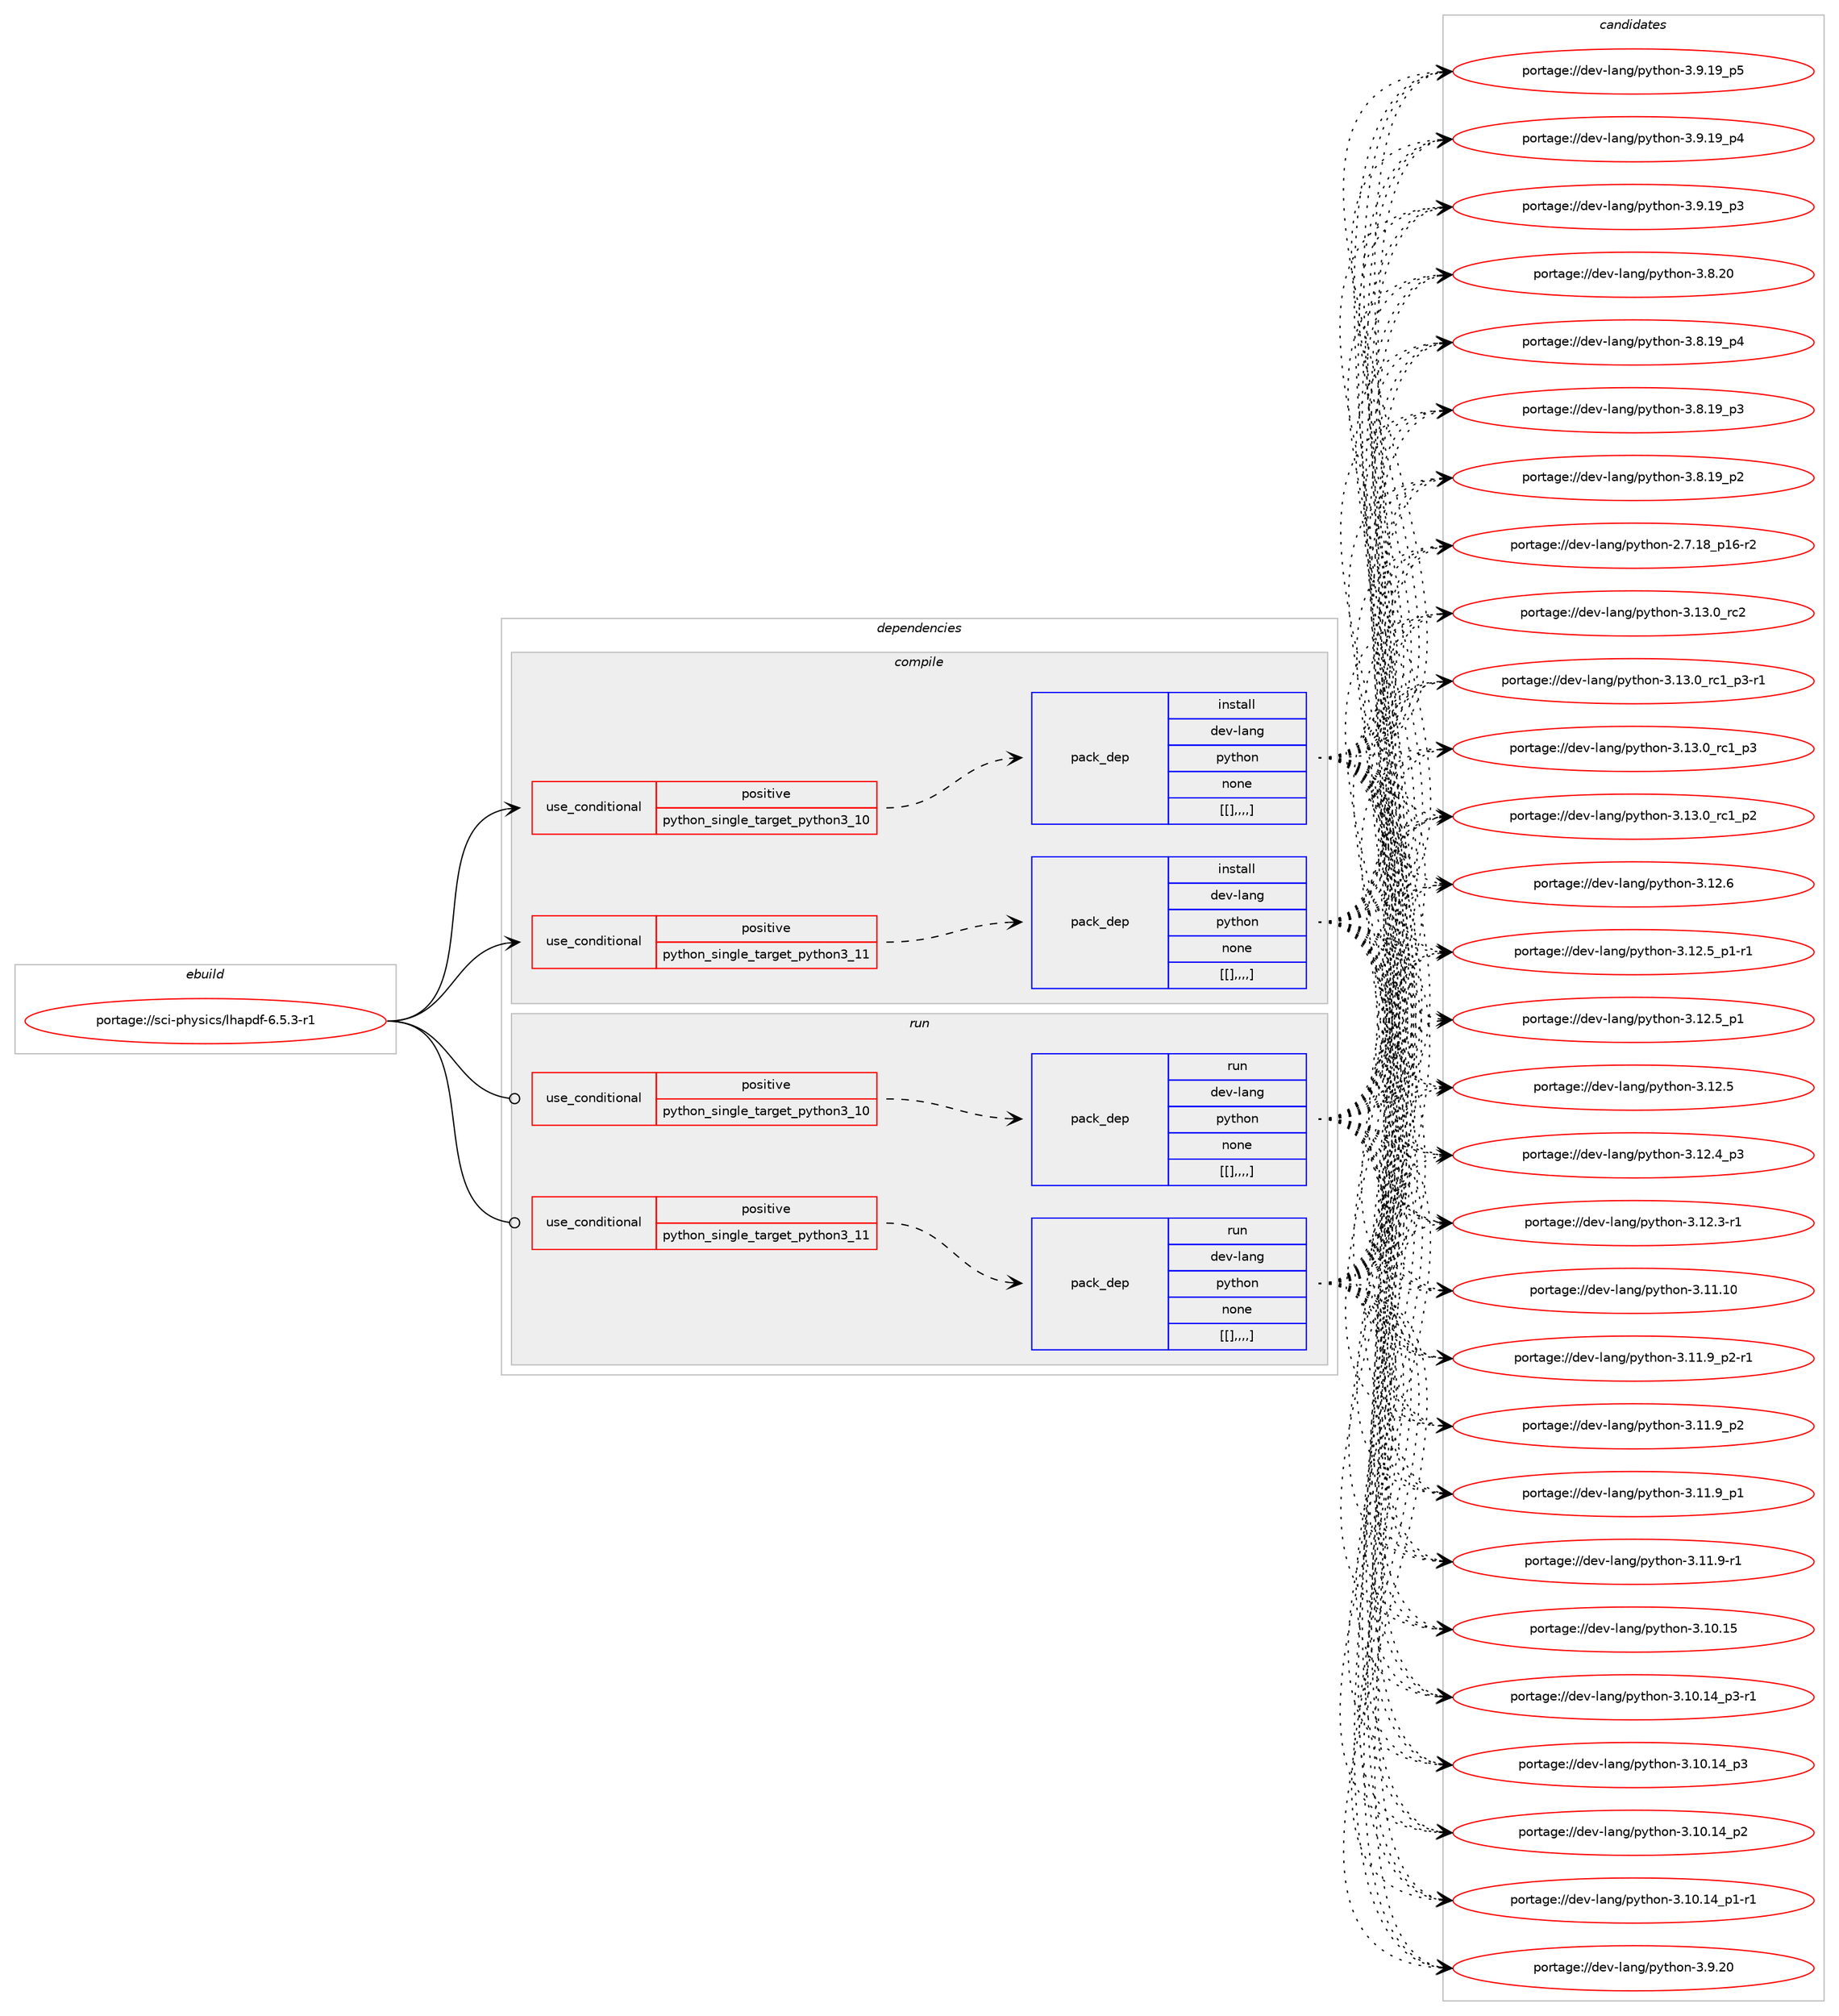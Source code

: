 digraph prolog {

# *************
# Graph options
# *************

newrank=true;
concentrate=true;
compound=true;
graph [rankdir=LR,fontname=Helvetica,fontsize=10,ranksep=1.5];#, ranksep=2.5, nodesep=0.2];
edge  [arrowhead=vee];
node  [fontname=Helvetica,fontsize=10];

# **********
# The ebuild
# **********

subgraph cluster_leftcol {
color=gray;
label=<<i>ebuild</i>>;
id [label="portage://sci-physics/lhapdf-6.5.3-r1", color=red, width=4, href="../sci-physics/lhapdf-6.5.3-r1.svg"];
}

# ****************
# The dependencies
# ****************

subgraph cluster_midcol {
color=gray;
label=<<i>dependencies</i>>;
subgraph cluster_compile {
fillcolor="#eeeeee";
style=filled;
label=<<i>compile</i>>;
subgraph cond113161 {
dependency427499 [label=<<TABLE BORDER="0" CELLBORDER="1" CELLSPACING="0" CELLPADDING="4"><TR><TD ROWSPAN="3" CELLPADDING="10">use_conditional</TD></TR><TR><TD>positive</TD></TR><TR><TD>python_single_target_python3_10</TD></TR></TABLE>>, shape=none, color=red];
subgraph pack311301 {
dependency427500 [label=<<TABLE BORDER="0" CELLBORDER="1" CELLSPACING="0" CELLPADDING="4" WIDTH="220"><TR><TD ROWSPAN="6" CELLPADDING="30">pack_dep</TD></TR><TR><TD WIDTH="110">install</TD></TR><TR><TD>dev-lang</TD></TR><TR><TD>python</TD></TR><TR><TD>none</TD></TR><TR><TD>[[],,,,]</TD></TR></TABLE>>, shape=none, color=blue];
}
dependency427499:e -> dependency427500:w [weight=20,style="dashed",arrowhead="vee"];
}
id:e -> dependency427499:w [weight=20,style="solid",arrowhead="vee"];
subgraph cond113162 {
dependency427501 [label=<<TABLE BORDER="0" CELLBORDER="1" CELLSPACING="0" CELLPADDING="4"><TR><TD ROWSPAN="3" CELLPADDING="10">use_conditional</TD></TR><TR><TD>positive</TD></TR><TR><TD>python_single_target_python3_11</TD></TR></TABLE>>, shape=none, color=red];
subgraph pack311302 {
dependency427502 [label=<<TABLE BORDER="0" CELLBORDER="1" CELLSPACING="0" CELLPADDING="4" WIDTH="220"><TR><TD ROWSPAN="6" CELLPADDING="30">pack_dep</TD></TR><TR><TD WIDTH="110">install</TD></TR><TR><TD>dev-lang</TD></TR><TR><TD>python</TD></TR><TR><TD>none</TD></TR><TR><TD>[[],,,,]</TD></TR></TABLE>>, shape=none, color=blue];
}
dependency427501:e -> dependency427502:w [weight=20,style="dashed",arrowhead="vee"];
}
id:e -> dependency427501:w [weight=20,style="solid",arrowhead="vee"];
}
subgraph cluster_compileandrun {
fillcolor="#eeeeee";
style=filled;
label=<<i>compile and run</i>>;
}
subgraph cluster_run {
fillcolor="#eeeeee";
style=filled;
label=<<i>run</i>>;
subgraph cond113163 {
dependency427503 [label=<<TABLE BORDER="0" CELLBORDER="1" CELLSPACING="0" CELLPADDING="4"><TR><TD ROWSPAN="3" CELLPADDING="10">use_conditional</TD></TR><TR><TD>positive</TD></TR><TR><TD>python_single_target_python3_10</TD></TR></TABLE>>, shape=none, color=red];
subgraph pack311303 {
dependency427504 [label=<<TABLE BORDER="0" CELLBORDER="1" CELLSPACING="0" CELLPADDING="4" WIDTH="220"><TR><TD ROWSPAN="6" CELLPADDING="30">pack_dep</TD></TR><TR><TD WIDTH="110">run</TD></TR><TR><TD>dev-lang</TD></TR><TR><TD>python</TD></TR><TR><TD>none</TD></TR><TR><TD>[[],,,,]</TD></TR></TABLE>>, shape=none, color=blue];
}
dependency427503:e -> dependency427504:w [weight=20,style="dashed",arrowhead="vee"];
}
id:e -> dependency427503:w [weight=20,style="solid",arrowhead="odot"];
subgraph cond113164 {
dependency427505 [label=<<TABLE BORDER="0" CELLBORDER="1" CELLSPACING="0" CELLPADDING="4"><TR><TD ROWSPAN="3" CELLPADDING="10">use_conditional</TD></TR><TR><TD>positive</TD></TR><TR><TD>python_single_target_python3_11</TD></TR></TABLE>>, shape=none, color=red];
subgraph pack311304 {
dependency427506 [label=<<TABLE BORDER="0" CELLBORDER="1" CELLSPACING="0" CELLPADDING="4" WIDTH="220"><TR><TD ROWSPAN="6" CELLPADDING="30">pack_dep</TD></TR><TR><TD WIDTH="110">run</TD></TR><TR><TD>dev-lang</TD></TR><TR><TD>python</TD></TR><TR><TD>none</TD></TR><TR><TD>[[],,,,]</TD></TR></TABLE>>, shape=none, color=blue];
}
dependency427505:e -> dependency427506:w [weight=20,style="dashed",arrowhead="vee"];
}
id:e -> dependency427505:w [weight=20,style="solid",arrowhead="odot"];
}
}

# **************
# The candidates
# **************

subgraph cluster_choices {
rank=same;
color=gray;
label=<<i>candidates</i>>;

subgraph choice311301 {
color=black;
nodesep=1;
choice10010111845108971101034711212111610411111045514649514648951149950 [label="portage://dev-lang/python-3.13.0_rc2", color=red, width=4,href="../dev-lang/python-3.13.0_rc2.svg"];
choice1001011184510897110103471121211161041111104551464951464895114994995112514511449 [label="portage://dev-lang/python-3.13.0_rc1_p3-r1", color=red, width=4,href="../dev-lang/python-3.13.0_rc1_p3-r1.svg"];
choice100101118451089711010347112121116104111110455146495146489511499499511251 [label="portage://dev-lang/python-3.13.0_rc1_p3", color=red, width=4,href="../dev-lang/python-3.13.0_rc1_p3.svg"];
choice100101118451089711010347112121116104111110455146495146489511499499511250 [label="portage://dev-lang/python-3.13.0_rc1_p2", color=red, width=4,href="../dev-lang/python-3.13.0_rc1_p2.svg"];
choice10010111845108971101034711212111610411111045514649504654 [label="portage://dev-lang/python-3.12.6", color=red, width=4,href="../dev-lang/python-3.12.6.svg"];
choice1001011184510897110103471121211161041111104551464950465395112494511449 [label="portage://dev-lang/python-3.12.5_p1-r1", color=red, width=4,href="../dev-lang/python-3.12.5_p1-r1.svg"];
choice100101118451089711010347112121116104111110455146495046539511249 [label="portage://dev-lang/python-3.12.5_p1", color=red, width=4,href="../dev-lang/python-3.12.5_p1.svg"];
choice10010111845108971101034711212111610411111045514649504653 [label="portage://dev-lang/python-3.12.5", color=red, width=4,href="../dev-lang/python-3.12.5.svg"];
choice100101118451089711010347112121116104111110455146495046529511251 [label="portage://dev-lang/python-3.12.4_p3", color=red, width=4,href="../dev-lang/python-3.12.4_p3.svg"];
choice100101118451089711010347112121116104111110455146495046514511449 [label="portage://dev-lang/python-3.12.3-r1", color=red, width=4,href="../dev-lang/python-3.12.3-r1.svg"];
choice1001011184510897110103471121211161041111104551464949464948 [label="portage://dev-lang/python-3.11.10", color=red, width=4,href="../dev-lang/python-3.11.10.svg"];
choice1001011184510897110103471121211161041111104551464949465795112504511449 [label="portage://dev-lang/python-3.11.9_p2-r1", color=red, width=4,href="../dev-lang/python-3.11.9_p2-r1.svg"];
choice100101118451089711010347112121116104111110455146494946579511250 [label="portage://dev-lang/python-3.11.9_p2", color=red, width=4,href="../dev-lang/python-3.11.9_p2.svg"];
choice100101118451089711010347112121116104111110455146494946579511249 [label="portage://dev-lang/python-3.11.9_p1", color=red, width=4,href="../dev-lang/python-3.11.9_p1.svg"];
choice100101118451089711010347112121116104111110455146494946574511449 [label="portage://dev-lang/python-3.11.9-r1", color=red, width=4,href="../dev-lang/python-3.11.9-r1.svg"];
choice1001011184510897110103471121211161041111104551464948464953 [label="portage://dev-lang/python-3.10.15", color=red, width=4,href="../dev-lang/python-3.10.15.svg"];
choice100101118451089711010347112121116104111110455146494846495295112514511449 [label="portage://dev-lang/python-3.10.14_p3-r1", color=red, width=4,href="../dev-lang/python-3.10.14_p3-r1.svg"];
choice10010111845108971101034711212111610411111045514649484649529511251 [label="portage://dev-lang/python-3.10.14_p3", color=red, width=4,href="../dev-lang/python-3.10.14_p3.svg"];
choice10010111845108971101034711212111610411111045514649484649529511250 [label="portage://dev-lang/python-3.10.14_p2", color=red, width=4,href="../dev-lang/python-3.10.14_p2.svg"];
choice100101118451089711010347112121116104111110455146494846495295112494511449 [label="portage://dev-lang/python-3.10.14_p1-r1", color=red, width=4,href="../dev-lang/python-3.10.14_p1-r1.svg"];
choice10010111845108971101034711212111610411111045514657465048 [label="portage://dev-lang/python-3.9.20", color=red, width=4,href="../dev-lang/python-3.9.20.svg"];
choice100101118451089711010347112121116104111110455146574649579511253 [label="portage://dev-lang/python-3.9.19_p5", color=red, width=4,href="../dev-lang/python-3.9.19_p5.svg"];
choice100101118451089711010347112121116104111110455146574649579511252 [label="portage://dev-lang/python-3.9.19_p4", color=red, width=4,href="../dev-lang/python-3.9.19_p4.svg"];
choice100101118451089711010347112121116104111110455146574649579511251 [label="portage://dev-lang/python-3.9.19_p3", color=red, width=4,href="../dev-lang/python-3.9.19_p3.svg"];
choice10010111845108971101034711212111610411111045514656465048 [label="portage://dev-lang/python-3.8.20", color=red, width=4,href="../dev-lang/python-3.8.20.svg"];
choice100101118451089711010347112121116104111110455146564649579511252 [label="portage://dev-lang/python-3.8.19_p4", color=red, width=4,href="../dev-lang/python-3.8.19_p4.svg"];
choice100101118451089711010347112121116104111110455146564649579511251 [label="portage://dev-lang/python-3.8.19_p3", color=red, width=4,href="../dev-lang/python-3.8.19_p3.svg"];
choice100101118451089711010347112121116104111110455146564649579511250 [label="portage://dev-lang/python-3.8.19_p2", color=red, width=4,href="../dev-lang/python-3.8.19_p2.svg"];
choice100101118451089711010347112121116104111110455046554649569511249544511450 [label="portage://dev-lang/python-2.7.18_p16-r2", color=red, width=4,href="../dev-lang/python-2.7.18_p16-r2.svg"];
dependency427500:e -> choice10010111845108971101034711212111610411111045514649514648951149950:w [style=dotted,weight="100"];
dependency427500:e -> choice1001011184510897110103471121211161041111104551464951464895114994995112514511449:w [style=dotted,weight="100"];
dependency427500:e -> choice100101118451089711010347112121116104111110455146495146489511499499511251:w [style=dotted,weight="100"];
dependency427500:e -> choice100101118451089711010347112121116104111110455146495146489511499499511250:w [style=dotted,weight="100"];
dependency427500:e -> choice10010111845108971101034711212111610411111045514649504654:w [style=dotted,weight="100"];
dependency427500:e -> choice1001011184510897110103471121211161041111104551464950465395112494511449:w [style=dotted,weight="100"];
dependency427500:e -> choice100101118451089711010347112121116104111110455146495046539511249:w [style=dotted,weight="100"];
dependency427500:e -> choice10010111845108971101034711212111610411111045514649504653:w [style=dotted,weight="100"];
dependency427500:e -> choice100101118451089711010347112121116104111110455146495046529511251:w [style=dotted,weight="100"];
dependency427500:e -> choice100101118451089711010347112121116104111110455146495046514511449:w [style=dotted,weight="100"];
dependency427500:e -> choice1001011184510897110103471121211161041111104551464949464948:w [style=dotted,weight="100"];
dependency427500:e -> choice1001011184510897110103471121211161041111104551464949465795112504511449:w [style=dotted,weight="100"];
dependency427500:e -> choice100101118451089711010347112121116104111110455146494946579511250:w [style=dotted,weight="100"];
dependency427500:e -> choice100101118451089711010347112121116104111110455146494946579511249:w [style=dotted,weight="100"];
dependency427500:e -> choice100101118451089711010347112121116104111110455146494946574511449:w [style=dotted,weight="100"];
dependency427500:e -> choice1001011184510897110103471121211161041111104551464948464953:w [style=dotted,weight="100"];
dependency427500:e -> choice100101118451089711010347112121116104111110455146494846495295112514511449:w [style=dotted,weight="100"];
dependency427500:e -> choice10010111845108971101034711212111610411111045514649484649529511251:w [style=dotted,weight="100"];
dependency427500:e -> choice10010111845108971101034711212111610411111045514649484649529511250:w [style=dotted,weight="100"];
dependency427500:e -> choice100101118451089711010347112121116104111110455146494846495295112494511449:w [style=dotted,weight="100"];
dependency427500:e -> choice10010111845108971101034711212111610411111045514657465048:w [style=dotted,weight="100"];
dependency427500:e -> choice100101118451089711010347112121116104111110455146574649579511253:w [style=dotted,weight="100"];
dependency427500:e -> choice100101118451089711010347112121116104111110455146574649579511252:w [style=dotted,weight="100"];
dependency427500:e -> choice100101118451089711010347112121116104111110455146574649579511251:w [style=dotted,weight="100"];
dependency427500:e -> choice10010111845108971101034711212111610411111045514656465048:w [style=dotted,weight="100"];
dependency427500:e -> choice100101118451089711010347112121116104111110455146564649579511252:w [style=dotted,weight="100"];
dependency427500:e -> choice100101118451089711010347112121116104111110455146564649579511251:w [style=dotted,weight="100"];
dependency427500:e -> choice100101118451089711010347112121116104111110455146564649579511250:w [style=dotted,weight="100"];
dependency427500:e -> choice100101118451089711010347112121116104111110455046554649569511249544511450:w [style=dotted,weight="100"];
}
subgraph choice311302 {
color=black;
nodesep=1;
choice10010111845108971101034711212111610411111045514649514648951149950 [label="portage://dev-lang/python-3.13.0_rc2", color=red, width=4,href="../dev-lang/python-3.13.0_rc2.svg"];
choice1001011184510897110103471121211161041111104551464951464895114994995112514511449 [label="portage://dev-lang/python-3.13.0_rc1_p3-r1", color=red, width=4,href="../dev-lang/python-3.13.0_rc1_p3-r1.svg"];
choice100101118451089711010347112121116104111110455146495146489511499499511251 [label="portage://dev-lang/python-3.13.0_rc1_p3", color=red, width=4,href="../dev-lang/python-3.13.0_rc1_p3.svg"];
choice100101118451089711010347112121116104111110455146495146489511499499511250 [label="portage://dev-lang/python-3.13.0_rc1_p2", color=red, width=4,href="../dev-lang/python-3.13.0_rc1_p2.svg"];
choice10010111845108971101034711212111610411111045514649504654 [label="portage://dev-lang/python-3.12.6", color=red, width=4,href="../dev-lang/python-3.12.6.svg"];
choice1001011184510897110103471121211161041111104551464950465395112494511449 [label="portage://dev-lang/python-3.12.5_p1-r1", color=red, width=4,href="../dev-lang/python-3.12.5_p1-r1.svg"];
choice100101118451089711010347112121116104111110455146495046539511249 [label="portage://dev-lang/python-3.12.5_p1", color=red, width=4,href="../dev-lang/python-3.12.5_p1.svg"];
choice10010111845108971101034711212111610411111045514649504653 [label="portage://dev-lang/python-3.12.5", color=red, width=4,href="../dev-lang/python-3.12.5.svg"];
choice100101118451089711010347112121116104111110455146495046529511251 [label="portage://dev-lang/python-3.12.4_p3", color=red, width=4,href="../dev-lang/python-3.12.4_p3.svg"];
choice100101118451089711010347112121116104111110455146495046514511449 [label="portage://dev-lang/python-3.12.3-r1", color=red, width=4,href="../dev-lang/python-3.12.3-r1.svg"];
choice1001011184510897110103471121211161041111104551464949464948 [label="portage://dev-lang/python-3.11.10", color=red, width=4,href="../dev-lang/python-3.11.10.svg"];
choice1001011184510897110103471121211161041111104551464949465795112504511449 [label="portage://dev-lang/python-3.11.9_p2-r1", color=red, width=4,href="../dev-lang/python-3.11.9_p2-r1.svg"];
choice100101118451089711010347112121116104111110455146494946579511250 [label="portage://dev-lang/python-3.11.9_p2", color=red, width=4,href="../dev-lang/python-3.11.9_p2.svg"];
choice100101118451089711010347112121116104111110455146494946579511249 [label="portage://dev-lang/python-3.11.9_p1", color=red, width=4,href="../dev-lang/python-3.11.9_p1.svg"];
choice100101118451089711010347112121116104111110455146494946574511449 [label="portage://dev-lang/python-3.11.9-r1", color=red, width=4,href="../dev-lang/python-3.11.9-r1.svg"];
choice1001011184510897110103471121211161041111104551464948464953 [label="portage://dev-lang/python-3.10.15", color=red, width=4,href="../dev-lang/python-3.10.15.svg"];
choice100101118451089711010347112121116104111110455146494846495295112514511449 [label="portage://dev-lang/python-3.10.14_p3-r1", color=red, width=4,href="../dev-lang/python-3.10.14_p3-r1.svg"];
choice10010111845108971101034711212111610411111045514649484649529511251 [label="portage://dev-lang/python-3.10.14_p3", color=red, width=4,href="../dev-lang/python-3.10.14_p3.svg"];
choice10010111845108971101034711212111610411111045514649484649529511250 [label="portage://dev-lang/python-3.10.14_p2", color=red, width=4,href="../dev-lang/python-3.10.14_p2.svg"];
choice100101118451089711010347112121116104111110455146494846495295112494511449 [label="portage://dev-lang/python-3.10.14_p1-r1", color=red, width=4,href="../dev-lang/python-3.10.14_p1-r1.svg"];
choice10010111845108971101034711212111610411111045514657465048 [label="portage://dev-lang/python-3.9.20", color=red, width=4,href="../dev-lang/python-3.9.20.svg"];
choice100101118451089711010347112121116104111110455146574649579511253 [label="portage://dev-lang/python-3.9.19_p5", color=red, width=4,href="../dev-lang/python-3.9.19_p5.svg"];
choice100101118451089711010347112121116104111110455146574649579511252 [label="portage://dev-lang/python-3.9.19_p4", color=red, width=4,href="../dev-lang/python-3.9.19_p4.svg"];
choice100101118451089711010347112121116104111110455146574649579511251 [label="portage://dev-lang/python-3.9.19_p3", color=red, width=4,href="../dev-lang/python-3.9.19_p3.svg"];
choice10010111845108971101034711212111610411111045514656465048 [label="portage://dev-lang/python-3.8.20", color=red, width=4,href="../dev-lang/python-3.8.20.svg"];
choice100101118451089711010347112121116104111110455146564649579511252 [label="portage://dev-lang/python-3.8.19_p4", color=red, width=4,href="../dev-lang/python-3.8.19_p4.svg"];
choice100101118451089711010347112121116104111110455146564649579511251 [label="portage://dev-lang/python-3.8.19_p3", color=red, width=4,href="../dev-lang/python-3.8.19_p3.svg"];
choice100101118451089711010347112121116104111110455146564649579511250 [label="portage://dev-lang/python-3.8.19_p2", color=red, width=4,href="../dev-lang/python-3.8.19_p2.svg"];
choice100101118451089711010347112121116104111110455046554649569511249544511450 [label="portage://dev-lang/python-2.7.18_p16-r2", color=red, width=4,href="../dev-lang/python-2.7.18_p16-r2.svg"];
dependency427502:e -> choice10010111845108971101034711212111610411111045514649514648951149950:w [style=dotted,weight="100"];
dependency427502:e -> choice1001011184510897110103471121211161041111104551464951464895114994995112514511449:w [style=dotted,weight="100"];
dependency427502:e -> choice100101118451089711010347112121116104111110455146495146489511499499511251:w [style=dotted,weight="100"];
dependency427502:e -> choice100101118451089711010347112121116104111110455146495146489511499499511250:w [style=dotted,weight="100"];
dependency427502:e -> choice10010111845108971101034711212111610411111045514649504654:w [style=dotted,weight="100"];
dependency427502:e -> choice1001011184510897110103471121211161041111104551464950465395112494511449:w [style=dotted,weight="100"];
dependency427502:e -> choice100101118451089711010347112121116104111110455146495046539511249:w [style=dotted,weight="100"];
dependency427502:e -> choice10010111845108971101034711212111610411111045514649504653:w [style=dotted,weight="100"];
dependency427502:e -> choice100101118451089711010347112121116104111110455146495046529511251:w [style=dotted,weight="100"];
dependency427502:e -> choice100101118451089711010347112121116104111110455146495046514511449:w [style=dotted,weight="100"];
dependency427502:e -> choice1001011184510897110103471121211161041111104551464949464948:w [style=dotted,weight="100"];
dependency427502:e -> choice1001011184510897110103471121211161041111104551464949465795112504511449:w [style=dotted,weight="100"];
dependency427502:e -> choice100101118451089711010347112121116104111110455146494946579511250:w [style=dotted,weight="100"];
dependency427502:e -> choice100101118451089711010347112121116104111110455146494946579511249:w [style=dotted,weight="100"];
dependency427502:e -> choice100101118451089711010347112121116104111110455146494946574511449:w [style=dotted,weight="100"];
dependency427502:e -> choice1001011184510897110103471121211161041111104551464948464953:w [style=dotted,weight="100"];
dependency427502:e -> choice100101118451089711010347112121116104111110455146494846495295112514511449:w [style=dotted,weight="100"];
dependency427502:e -> choice10010111845108971101034711212111610411111045514649484649529511251:w [style=dotted,weight="100"];
dependency427502:e -> choice10010111845108971101034711212111610411111045514649484649529511250:w [style=dotted,weight="100"];
dependency427502:e -> choice100101118451089711010347112121116104111110455146494846495295112494511449:w [style=dotted,weight="100"];
dependency427502:e -> choice10010111845108971101034711212111610411111045514657465048:w [style=dotted,weight="100"];
dependency427502:e -> choice100101118451089711010347112121116104111110455146574649579511253:w [style=dotted,weight="100"];
dependency427502:e -> choice100101118451089711010347112121116104111110455146574649579511252:w [style=dotted,weight="100"];
dependency427502:e -> choice100101118451089711010347112121116104111110455146574649579511251:w [style=dotted,weight="100"];
dependency427502:e -> choice10010111845108971101034711212111610411111045514656465048:w [style=dotted,weight="100"];
dependency427502:e -> choice100101118451089711010347112121116104111110455146564649579511252:w [style=dotted,weight="100"];
dependency427502:e -> choice100101118451089711010347112121116104111110455146564649579511251:w [style=dotted,weight="100"];
dependency427502:e -> choice100101118451089711010347112121116104111110455146564649579511250:w [style=dotted,weight="100"];
dependency427502:e -> choice100101118451089711010347112121116104111110455046554649569511249544511450:w [style=dotted,weight="100"];
}
subgraph choice311303 {
color=black;
nodesep=1;
choice10010111845108971101034711212111610411111045514649514648951149950 [label="portage://dev-lang/python-3.13.0_rc2", color=red, width=4,href="../dev-lang/python-3.13.0_rc2.svg"];
choice1001011184510897110103471121211161041111104551464951464895114994995112514511449 [label="portage://dev-lang/python-3.13.0_rc1_p3-r1", color=red, width=4,href="../dev-lang/python-3.13.0_rc1_p3-r1.svg"];
choice100101118451089711010347112121116104111110455146495146489511499499511251 [label="portage://dev-lang/python-3.13.0_rc1_p3", color=red, width=4,href="../dev-lang/python-3.13.0_rc1_p3.svg"];
choice100101118451089711010347112121116104111110455146495146489511499499511250 [label="portage://dev-lang/python-3.13.0_rc1_p2", color=red, width=4,href="../dev-lang/python-3.13.0_rc1_p2.svg"];
choice10010111845108971101034711212111610411111045514649504654 [label="portage://dev-lang/python-3.12.6", color=red, width=4,href="../dev-lang/python-3.12.6.svg"];
choice1001011184510897110103471121211161041111104551464950465395112494511449 [label="portage://dev-lang/python-3.12.5_p1-r1", color=red, width=4,href="../dev-lang/python-3.12.5_p1-r1.svg"];
choice100101118451089711010347112121116104111110455146495046539511249 [label="portage://dev-lang/python-3.12.5_p1", color=red, width=4,href="../dev-lang/python-3.12.5_p1.svg"];
choice10010111845108971101034711212111610411111045514649504653 [label="portage://dev-lang/python-3.12.5", color=red, width=4,href="../dev-lang/python-3.12.5.svg"];
choice100101118451089711010347112121116104111110455146495046529511251 [label="portage://dev-lang/python-3.12.4_p3", color=red, width=4,href="../dev-lang/python-3.12.4_p3.svg"];
choice100101118451089711010347112121116104111110455146495046514511449 [label="portage://dev-lang/python-3.12.3-r1", color=red, width=4,href="../dev-lang/python-3.12.3-r1.svg"];
choice1001011184510897110103471121211161041111104551464949464948 [label="portage://dev-lang/python-3.11.10", color=red, width=4,href="../dev-lang/python-3.11.10.svg"];
choice1001011184510897110103471121211161041111104551464949465795112504511449 [label="portage://dev-lang/python-3.11.9_p2-r1", color=red, width=4,href="../dev-lang/python-3.11.9_p2-r1.svg"];
choice100101118451089711010347112121116104111110455146494946579511250 [label="portage://dev-lang/python-3.11.9_p2", color=red, width=4,href="../dev-lang/python-3.11.9_p2.svg"];
choice100101118451089711010347112121116104111110455146494946579511249 [label="portage://dev-lang/python-3.11.9_p1", color=red, width=4,href="../dev-lang/python-3.11.9_p1.svg"];
choice100101118451089711010347112121116104111110455146494946574511449 [label="portage://dev-lang/python-3.11.9-r1", color=red, width=4,href="../dev-lang/python-3.11.9-r1.svg"];
choice1001011184510897110103471121211161041111104551464948464953 [label="portage://dev-lang/python-3.10.15", color=red, width=4,href="../dev-lang/python-3.10.15.svg"];
choice100101118451089711010347112121116104111110455146494846495295112514511449 [label="portage://dev-lang/python-3.10.14_p3-r1", color=red, width=4,href="../dev-lang/python-3.10.14_p3-r1.svg"];
choice10010111845108971101034711212111610411111045514649484649529511251 [label="portage://dev-lang/python-3.10.14_p3", color=red, width=4,href="../dev-lang/python-3.10.14_p3.svg"];
choice10010111845108971101034711212111610411111045514649484649529511250 [label="portage://dev-lang/python-3.10.14_p2", color=red, width=4,href="../dev-lang/python-3.10.14_p2.svg"];
choice100101118451089711010347112121116104111110455146494846495295112494511449 [label="portage://dev-lang/python-3.10.14_p1-r1", color=red, width=4,href="../dev-lang/python-3.10.14_p1-r1.svg"];
choice10010111845108971101034711212111610411111045514657465048 [label="portage://dev-lang/python-3.9.20", color=red, width=4,href="../dev-lang/python-3.9.20.svg"];
choice100101118451089711010347112121116104111110455146574649579511253 [label="portage://dev-lang/python-3.9.19_p5", color=red, width=4,href="../dev-lang/python-3.9.19_p5.svg"];
choice100101118451089711010347112121116104111110455146574649579511252 [label="portage://dev-lang/python-3.9.19_p4", color=red, width=4,href="../dev-lang/python-3.9.19_p4.svg"];
choice100101118451089711010347112121116104111110455146574649579511251 [label="portage://dev-lang/python-3.9.19_p3", color=red, width=4,href="../dev-lang/python-3.9.19_p3.svg"];
choice10010111845108971101034711212111610411111045514656465048 [label="portage://dev-lang/python-3.8.20", color=red, width=4,href="../dev-lang/python-3.8.20.svg"];
choice100101118451089711010347112121116104111110455146564649579511252 [label="portage://dev-lang/python-3.8.19_p4", color=red, width=4,href="../dev-lang/python-3.8.19_p4.svg"];
choice100101118451089711010347112121116104111110455146564649579511251 [label="portage://dev-lang/python-3.8.19_p3", color=red, width=4,href="../dev-lang/python-3.8.19_p3.svg"];
choice100101118451089711010347112121116104111110455146564649579511250 [label="portage://dev-lang/python-3.8.19_p2", color=red, width=4,href="../dev-lang/python-3.8.19_p2.svg"];
choice100101118451089711010347112121116104111110455046554649569511249544511450 [label="portage://dev-lang/python-2.7.18_p16-r2", color=red, width=4,href="../dev-lang/python-2.7.18_p16-r2.svg"];
dependency427504:e -> choice10010111845108971101034711212111610411111045514649514648951149950:w [style=dotted,weight="100"];
dependency427504:e -> choice1001011184510897110103471121211161041111104551464951464895114994995112514511449:w [style=dotted,weight="100"];
dependency427504:e -> choice100101118451089711010347112121116104111110455146495146489511499499511251:w [style=dotted,weight="100"];
dependency427504:e -> choice100101118451089711010347112121116104111110455146495146489511499499511250:w [style=dotted,weight="100"];
dependency427504:e -> choice10010111845108971101034711212111610411111045514649504654:w [style=dotted,weight="100"];
dependency427504:e -> choice1001011184510897110103471121211161041111104551464950465395112494511449:w [style=dotted,weight="100"];
dependency427504:e -> choice100101118451089711010347112121116104111110455146495046539511249:w [style=dotted,weight="100"];
dependency427504:e -> choice10010111845108971101034711212111610411111045514649504653:w [style=dotted,weight="100"];
dependency427504:e -> choice100101118451089711010347112121116104111110455146495046529511251:w [style=dotted,weight="100"];
dependency427504:e -> choice100101118451089711010347112121116104111110455146495046514511449:w [style=dotted,weight="100"];
dependency427504:e -> choice1001011184510897110103471121211161041111104551464949464948:w [style=dotted,weight="100"];
dependency427504:e -> choice1001011184510897110103471121211161041111104551464949465795112504511449:w [style=dotted,weight="100"];
dependency427504:e -> choice100101118451089711010347112121116104111110455146494946579511250:w [style=dotted,weight="100"];
dependency427504:e -> choice100101118451089711010347112121116104111110455146494946579511249:w [style=dotted,weight="100"];
dependency427504:e -> choice100101118451089711010347112121116104111110455146494946574511449:w [style=dotted,weight="100"];
dependency427504:e -> choice1001011184510897110103471121211161041111104551464948464953:w [style=dotted,weight="100"];
dependency427504:e -> choice100101118451089711010347112121116104111110455146494846495295112514511449:w [style=dotted,weight="100"];
dependency427504:e -> choice10010111845108971101034711212111610411111045514649484649529511251:w [style=dotted,weight="100"];
dependency427504:e -> choice10010111845108971101034711212111610411111045514649484649529511250:w [style=dotted,weight="100"];
dependency427504:e -> choice100101118451089711010347112121116104111110455146494846495295112494511449:w [style=dotted,weight="100"];
dependency427504:e -> choice10010111845108971101034711212111610411111045514657465048:w [style=dotted,weight="100"];
dependency427504:e -> choice100101118451089711010347112121116104111110455146574649579511253:w [style=dotted,weight="100"];
dependency427504:e -> choice100101118451089711010347112121116104111110455146574649579511252:w [style=dotted,weight="100"];
dependency427504:e -> choice100101118451089711010347112121116104111110455146574649579511251:w [style=dotted,weight="100"];
dependency427504:e -> choice10010111845108971101034711212111610411111045514656465048:w [style=dotted,weight="100"];
dependency427504:e -> choice100101118451089711010347112121116104111110455146564649579511252:w [style=dotted,weight="100"];
dependency427504:e -> choice100101118451089711010347112121116104111110455146564649579511251:w [style=dotted,weight="100"];
dependency427504:e -> choice100101118451089711010347112121116104111110455146564649579511250:w [style=dotted,weight="100"];
dependency427504:e -> choice100101118451089711010347112121116104111110455046554649569511249544511450:w [style=dotted,weight="100"];
}
subgraph choice311304 {
color=black;
nodesep=1;
choice10010111845108971101034711212111610411111045514649514648951149950 [label="portage://dev-lang/python-3.13.0_rc2", color=red, width=4,href="../dev-lang/python-3.13.0_rc2.svg"];
choice1001011184510897110103471121211161041111104551464951464895114994995112514511449 [label="portage://dev-lang/python-3.13.0_rc1_p3-r1", color=red, width=4,href="../dev-lang/python-3.13.0_rc1_p3-r1.svg"];
choice100101118451089711010347112121116104111110455146495146489511499499511251 [label="portage://dev-lang/python-3.13.0_rc1_p3", color=red, width=4,href="../dev-lang/python-3.13.0_rc1_p3.svg"];
choice100101118451089711010347112121116104111110455146495146489511499499511250 [label="portage://dev-lang/python-3.13.0_rc1_p2", color=red, width=4,href="../dev-lang/python-3.13.0_rc1_p2.svg"];
choice10010111845108971101034711212111610411111045514649504654 [label="portage://dev-lang/python-3.12.6", color=red, width=4,href="../dev-lang/python-3.12.6.svg"];
choice1001011184510897110103471121211161041111104551464950465395112494511449 [label="portage://dev-lang/python-3.12.5_p1-r1", color=red, width=4,href="../dev-lang/python-3.12.5_p1-r1.svg"];
choice100101118451089711010347112121116104111110455146495046539511249 [label="portage://dev-lang/python-3.12.5_p1", color=red, width=4,href="../dev-lang/python-3.12.5_p1.svg"];
choice10010111845108971101034711212111610411111045514649504653 [label="portage://dev-lang/python-3.12.5", color=red, width=4,href="../dev-lang/python-3.12.5.svg"];
choice100101118451089711010347112121116104111110455146495046529511251 [label="portage://dev-lang/python-3.12.4_p3", color=red, width=4,href="../dev-lang/python-3.12.4_p3.svg"];
choice100101118451089711010347112121116104111110455146495046514511449 [label="portage://dev-lang/python-3.12.3-r1", color=red, width=4,href="../dev-lang/python-3.12.3-r1.svg"];
choice1001011184510897110103471121211161041111104551464949464948 [label="portage://dev-lang/python-3.11.10", color=red, width=4,href="../dev-lang/python-3.11.10.svg"];
choice1001011184510897110103471121211161041111104551464949465795112504511449 [label="portage://dev-lang/python-3.11.9_p2-r1", color=red, width=4,href="../dev-lang/python-3.11.9_p2-r1.svg"];
choice100101118451089711010347112121116104111110455146494946579511250 [label="portage://dev-lang/python-3.11.9_p2", color=red, width=4,href="../dev-lang/python-3.11.9_p2.svg"];
choice100101118451089711010347112121116104111110455146494946579511249 [label="portage://dev-lang/python-3.11.9_p1", color=red, width=4,href="../dev-lang/python-3.11.9_p1.svg"];
choice100101118451089711010347112121116104111110455146494946574511449 [label="portage://dev-lang/python-3.11.9-r1", color=red, width=4,href="../dev-lang/python-3.11.9-r1.svg"];
choice1001011184510897110103471121211161041111104551464948464953 [label="portage://dev-lang/python-3.10.15", color=red, width=4,href="../dev-lang/python-3.10.15.svg"];
choice100101118451089711010347112121116104111110455146494846495295112514511449 [label="portage://dev-lang/python-3.10.14_p3-r1", color=red, width=4,href="../dev-lang/python-3.10.14_p3-r1.svg"];
choice10010111845108971101034711212111610411111045514649484649529511251 [label="portage://dev-lang/python-3.10.14_p3", color=red, width=4,href="../dev-lang/python-3.10.14_p3.svg"];
choice10010111845108971101034711212111610411111045514649484649529511250 [label="portage://dev-lang/python-3.10.14_p2", color=red, width=4,href="../dev-lang/python-3.10.14_p2.svg"];
choice100101118451089711010347112121116104111110455146494846495295112494511449 [label="portage://dev-lang/python-3.10.14_p1-r1", color=red, width=4,href="../dev-lang/python-3.10.14_p1-r1.svg"];
choice10010111845108971101034711212111610411111045514657465048 [label="portage://dev-lang/python-3.9.20", color=red, width=4,href="../dev-lang/python-3.9.20.svg"];
choice100101118451089711010347112121116104111110455146574649579511253 [label="portage://dev-lang/python-3.9.19_p5", color=red, width=4,href="../dev-lang/python-3.9.19_p5.svg"];
choice100101118451089711010347112121116104111110455146574649579511252 [label="portage://dev-lang/python-3.9.19_p4", color=red, width=4,href="../dev-lang/python-3.9.19_p4.svg"];
choice100101118451089711010347112121116104111110455146574649579511251 [label="portage://dev-lang/python-3.9.19_p3", color=red, width=4,href="../dev-lang/python-3.9.19_p3.svg"];
choice10010111845108971101034711212111610411111045514656465048 [label="portage://dev-lang/python-3.8.20", color=red, width=4,href="../dev-lang/python-3.8.20.svg"];
choice100101118451089711010347112121116104111110455146564649579511252 [label="portage://dev-lang/python-3.8.19_p4", color=red, width=4,href="../dev-lang/python-3.8.19_p4.svg"];
choice100101118451089711010347112121116104111110455146564649579511251 [label="portage://dev-lang/python-3.8.19_p3", color=red, width=4,href="../dev-lang/python-3.8.19_p3.svg"];
choice100101118451089711010347112121116104111110455146564649579511250 [label="portage://dev-lang/python-3.8.19_p2", color=red, width=4,href="../dev-lang/python-3.8.19_p2.svg"];
choice100101118451089711010347112121116104111110455046554649569511249544511450 [label="portage://dev-lang/python-2.7.18_p16-r2", color=red, width=4,href="../dev-lang/python-2.7.18_p16-r2.svg"];
dependency427506:e -> choice10010111845108971101034711212111610411111045514649514648951149950:w [style=dotted,weight="100"];
dependency427506:e -> choice1001011184510897110103471121211161041111104551464951464895114994995112514511449:w [style=dotted,weight="100"];
dependency427506:e -> choice100101118451089711010347112121116104111110455146495146489511499499511251:w [style=dotted,weight="100"];
dependency427506:e -> choice100101118451089711010347112121116104111110455146495146489511499499511250:w [style=dotted,weight="100"];
dependency427506:e -> choice10010111845108971101034711212111610411111045514649504654:w [style=dotted,weight="100"];
dependency427506:e -> choice1001011184510897110103471121211161041111104551464950465395112494511449:w [style=dotted,weight="100"];
dependency427506:e -> choice100101118451089711010347112121116104111110455146495046539511249:w [style=dotted,weight="100"];
dependency427506:e -> choice10010111845108971101034711212111610411111045514649504653:w [style=dotted,weight="100"];
dependency427506:e -> choice100101118451089711010347112121116104111110455146495046529511251:w [style=dotted,weight="100"];
dependency427506:e -> choice100101118451089711010347112121116104111110455146495046514511449:w [style=dotted,weight="100"];
dependency427506:e -> choice1001011184510897110103471121211161041111104551464949464948:w [style=dotted,weight="100"];
dependency427506:e -> choice1001011184510897110103471121211161041111104551464949465795112504511449:w [style=dotted,weight="100"];
dependency427506:e -> choice100101118451089711010347112121116104111110455146494946579511250:w [style=dotted,weight="100"];
dependency427506:e -> choice100101118451089711010347112121116104111110455146494946579511249:w [style=dotted,weight="100"];
dependency427506:e -> choice100101118451089711010347112121116104111110455146494946574511449:w [style=dotted,weight="100"];
dependency427506:e -> choice1001011184510897110103471121211161041111104551464948464953:w [style=dotted,weight="100"];
dependency427506:e -> choice100101118451089711010347112121116104111110455146494846495295112514511449:w [style=dotted,weight="100"];
dependency427506:e -> choice10010111845108971101034711212111610411111045514649484649529511251:w [style=dotted,weight="100"];
dependency427506:e -> choice10010111845108971101034711212111610411111045514649484649529511250:w [style=dotted,weight="100"];
dependency427506:e -> choice100101118451089711010347112121116104111110455146494846495295112494511449:w [style=dotted,weight="100"];
dependency427506:e -> choice10010111845108971101034711212111610411111045514657465048:w [style=dotted,weight="100"];
dependency427506:e -> choice100101118451089711010347112121116104111110455146574649579511253:w [style=dotted,weight="100"];
dependency427506:e -> choice100101118451089711010347112121116104111110455146574649579511252:w [style=dotted,weight="100"];
dependency427506:e -> choice100101118451089711010347112121116104111110455146574649579511251:w [style=dotted,weight="100"];
dependency427506:e -> choice10010111845108971101034711212111610411111045514656465048:w [style=dotted,weight="100"];
dependency427506:e -> choice100101118451089711010347112121116104111110455146564649579511252:w [style=dotted,weight="100"];
dependency427506:e -> choice100101118451089711010347112121116104111110455146564649579511251:w [style=dotted,weight="100"];
dependency427506:e -> choice100101118451089711010347112121116104111110455146564649579511250:w [style=dotted,weight="100"];
dependency427506:e -> choice100101118451089711010347112121116104111110455046554649569511249544511450:w [style=dotted,weight="100"];
}
}

}
